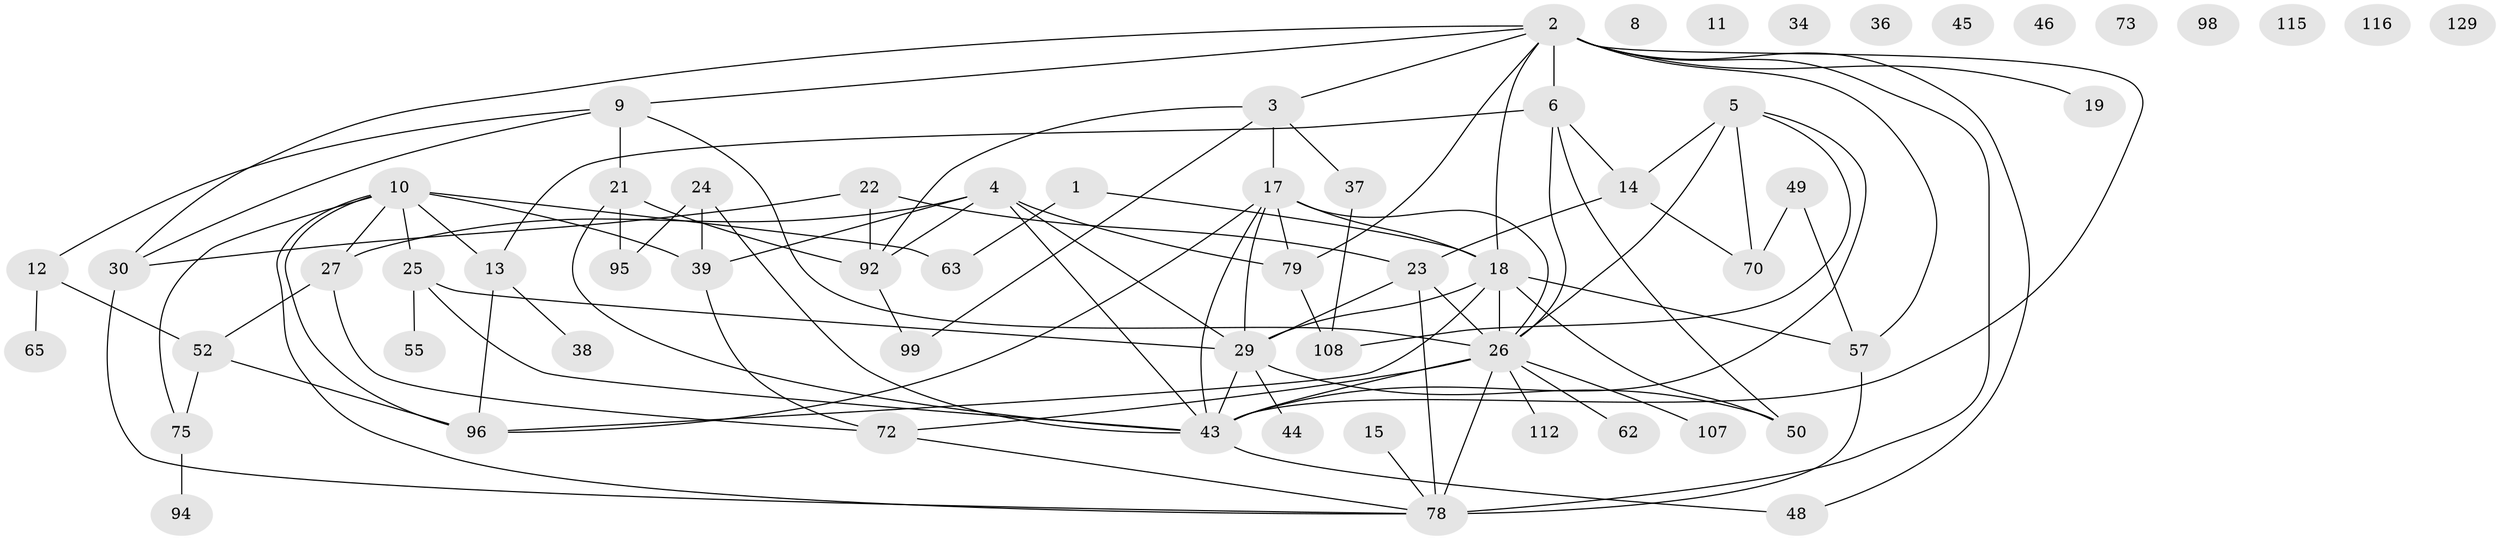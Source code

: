 // original degree distribution, {3: 0.2620689655172414, 4: 0.15862068965517243, 2: 0.2689655172413793, 0: 0.06896551724137931, 5: 0.04827586206896552, 1: 0.14482758620689656, 7: 0.013793103448275862, 6: 0.034482758620689655}
// Generated by graph-tools (version 1.1) at 2025/16/03/04/25 18:16:38]
// undirected, 62 vertices, 101 edges
graph export_dot {
graph [start="1"]
  node [color=gray90,style=filled];
  1 [super="+16+42+89"];
  2 [super="+35+102"];
  3 [super="+7+87+33"];
  4 [super="+41"];
  5 [super="+71"];
  6 [super="+85"];
  8;
  9 [super="+122+84+66"];
  10 [super="+83+60+117+32"];
  11;
  12 [super="+138"];
  13 [super="+111"];
  14 [super="+97+118"];
  15 [super="+31"];
  17 [super="+20"];
  18 [super="+86+133"];
  19 [super="+53"];
  21 [super="+100"];
  22 [super="+58+59"];
  23 [super="+54"];
  24;
  25 [super="+51"];
  26 [super="+28+90"];
  27 [super="+77"];
  29 [super="+137+110+47"];
  30 [super="+69"];
  34;
  36 [super="+68"];
  37;
  38;
  39 [super="+40"];
  43 [super="+56"];
  44;
  45;
  46;
  48;
  49 [super="+109"];
  50;
  52;
  55;
  57 [super="+64+113"];
  62;
  63 [super="+76"];
  65;
  70;
  72 [super="+101"];
  73;
  75 [super="+93"];
  78 [super="+88"];
  79;
  92 [super="+126"];
  94;
  95 [super="+125"];
  96 [super="+106"];
  98;
  99;
  107;
  108 [super="+139+145"];
  112;
  115;
  116;
  129;
  1 -- 18;
  1 -- 63;
  2 -- 6;
  2 -- 57;
  2 -- 79;
  2 -- 48;
  2 -- 3;
  2 -- 18;
  2 -- 30;
  2 -- 78;
  2 -- 43;
  2 -- 9;
  2 -- 19;
  3 -- 37;
  3 -- 99;
  3 -- 92;
  3 -- 17;
  4 -- 43;
  4 -- 27;
  4 -- 92;
  4 -- 79;
  4 -- 29;
  4 -- 39;
  5 -- 108;
  5 -- 70;
  5 -- 26;
  5 -- 14;
  5 -- 43;
  6 -- 13;
  6 -- 14;
  6 -- 26;
  6 -- 50;
  9 -- 12;
  9 -- 26;
  9 -- 30;
  9 -- 21;
  10 -- 96;
  10 -- 39;
  10 -- 13;
  10 -- 78;
  10 -- 27;
  10 -- 25;
  10 -- 75;
  10 -- 63;
  12 -- 65;
  12 -- 52;
  13 -- 96;
  13 -- 38;
  14 -- 70;
  14 -- 23;
  15 -- 78;
  17 -- 18 [weight=2];
  17 -- 96;
  17 -- 26;
  17 -- 29;
  17 -- 79;
  17 -- 43;
  18 -- 26;
  18 -- 29;
  18 -- 50;
  18 -- 57 [weight=2];
  18 -- 96;
  21 -- 95;
  21 -- 92;
  21 -- 43;
  22 -- 92;
  22 -- 30;
  22 -- 23;
  23 -- 78 [weight=2];
  23 -- 26;
  23 -- 29 [weight=3];
  24 -- 95;
  24 -- 43;
  24 -- 39;
  25 -- 55;
  25 -- 43;
  25 -- 29;
  26 -- 62;
  26 -- 43 [weight=2];
  26 -- 78;
  26 -- 112;
  26 -- 107;
  26 -- 72;
  27 -- 72;
  27 -- 52;
  29 -- 43 [weight=2];
  29 -- 50;
  29 -- 44;
  30 -- 78;
  37 -- 108;
  39 -- 72;
  43 -- 48;
  49 -- 70;
  49 -- 57;
  52 -- 96;
  52 -- 75;
  57 -- 78;
  72 -- 78;
  75 -- 94;
  79 -- 108 [weight=2];
  92 -- 99;
}
